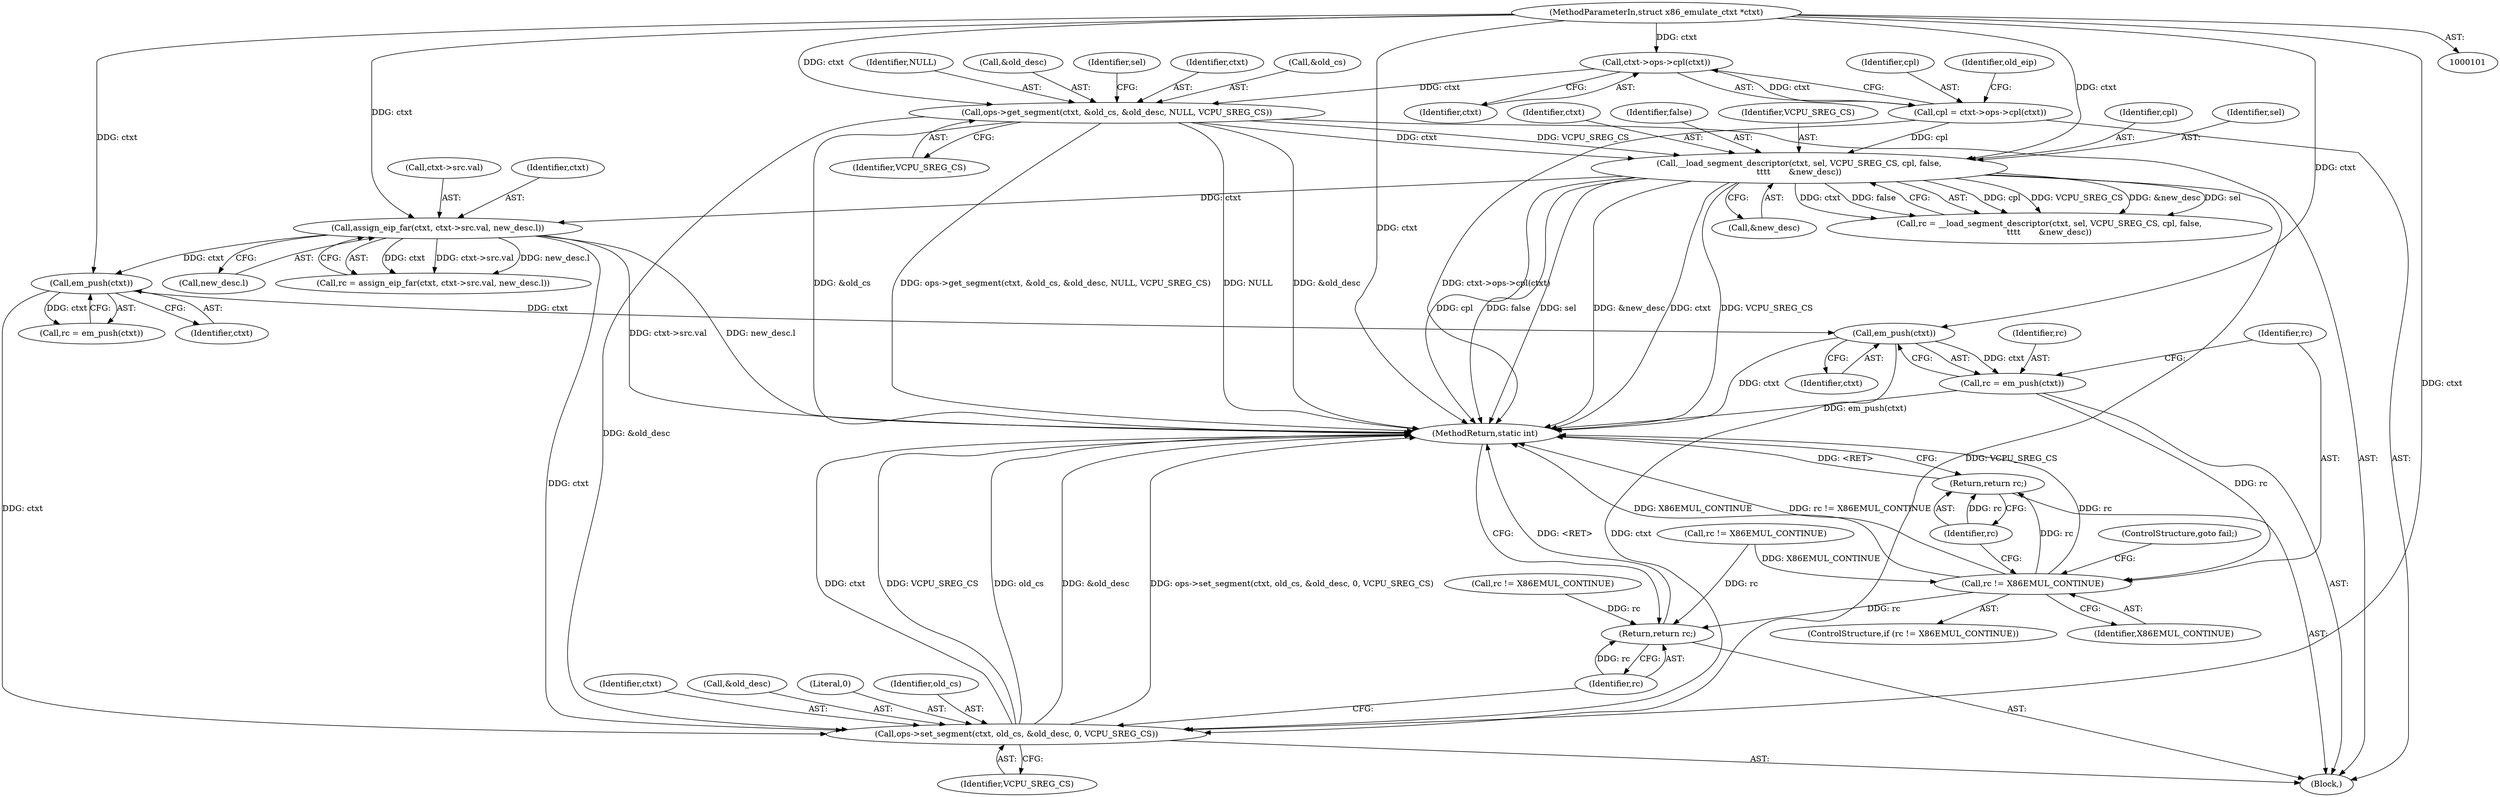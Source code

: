 digraph "0_linux_d1442d85cc30ea75f7d399474ca738e0bc96f715_0@pointer" {
"1000205" [label="(Call,em_push(ctxt))"];
"1000189" [label="(Call,em_push(ctxt))"];
"1000165" [label="(Call,assign_eip_far(ctxt, ctxt->src.val, new_desc.l))"];
"1000149" [label="(Call,__load_segment_descriptor(ctxt, sel, VCPU_SREG_CS, cpl, false,\n\t\t\t\t       &new_desc))"];
"1000126" [label="(Call,ops->get_segment(ctxt, &old_cs, &old_desc, NULL, VCPU_SREG_CS))"];
"1000119" [label="(Call,ctxt->ops->cpl(ctxt))"];
"1000102" [label="(MethodParameterIn,struct x86_emulate_ctxt *ctxt)"];
"1000117" [label="(Call,cpl = ctxt->ops->cpl(ctxt))"];
"1000203" [label="(Call,rc = em_push(ctxt))"];
"1000208" [label="(Call,rc != X86EMUL_CONTINUE)"];
"1000212" [label="(Return,return rc;)"];
"1000222" [label="(Return,return rc;)"];
"1000215" [label="(Call,ops->set_segment(ctxt, old_cs, &old_desc, 0, VCPU_SREG_CS))"];
"1000206" [label="(Identifier,ctxt)"];
"1000223" [label="(Identifier,rc)"];
"1000204" [label="(Identifier,rc)"];
"1000208" [label="(Call,rc != X86EMUL_CONTINUE)"];
"1000153" [label="(Identifier,cpl)"];
"1000126" [label="(Call,ops->get_segment(ctxt, &old_cs, &old_desc, NULL, VCPU_SREG_CS))"];
"1000151" [label="(Identifier,sel)"];
"1000211" [label="(ControlStructure,goto fail;)"];
"1000187" [label="(Call,rc = em_push(ctxt))"];
"1000216" [label="(Identifier,ctxt)"];
"1000147" [label="(Call,rc = __load_segment_descriptor(ctxt, sel, VCPU_SREG_CS, cpl, false,\n\t\t\t\t       &new_desc))"];
"1000172" [label="(Call,new_desc.l)"];
"1000222" [label="(Return,return rc;)"];
"1000132" [label="(Identifier,NULL)"];
"1000130" [label="(Call,&old_desc)"];
"1000103" [label="(Block,)"];
"1000218" [label="(Call,&old_desc)"];
"1000221" [label="(Identifier,VCPU_SREG_CS)"];
"1000122" [label="(Identifier,old_eip)"];
"1000220" [label="(Literal,0)"];
"1000215" [label="(Call,ops->set_segment(ctxt, old_cs, &old_desc, 0, VCPU_SREG_CS))"];
"1000176" [label="(Call,rc != X86EMUL_CONTINUE)"];
"1000118" [label="(Identifier,cpl)"];
"1000205" [label="(Call,em_push(ctxt))"];
"1000150" [label="(Identifier,ctxt)"];
"1000190" [label="(Identifier,ctxt)"];
"1000209" [label="(Identifier,rc)"];
"1000102" [label="(MethodParameterIn,struct x86_emulate_ctxt *ctxt)"];
"1000212" [label="(Return,return rc;)"];
"1000133" [label="(Identifier,VCPU_SREG_CS)"];
"1000136" [label="(Identifier,sel)"];
"1000210" [label="(Identifier,X86EMUL_CONTINUE)"];
"1000149" [label="(Call,__load_segment_descriptor(ctxt, sel, VCPU_SREG_CS, cpl, false,\n\t\t\t\t       &new_desc))"];
"1000119" [label="(Call,ctxt->ops->cpl(ctxt))"];
"1000120" [label="(Identifier,ctxt)"];
"1000117" [label="(Call,cpl = ctxt->ops->cpl(ctxt))"];
"1000163" [label="(Call,rc = assign_eip_far(ctxt, ctxt->src.val, new_desc.l))"];
"1000127" [label="(Identifier,ctxt)"];
"1000224" [label="(MethodReturn,static int)"];
"1000155" [label="(Call,&new_desc)"];
"1000154" [label="(Identifier,false)"];
"1000213" [label="(Identifier,rc)"];
"1000203" [label="(Call,rc = em_push(ctxt))"];
"1000166" [label="(Identifier,ctxt)"];
"1000152" [label="(Identifier,VCPU_SREG_CS)"];
"1000217" [label="(Identifier,old_cs)"];
"1000165" [label="(Call,assign_eip_far(ctxt, ctxt->src.val, new_desc.l))"];
"1000189" [label="(Call,em_push(ctxt))"];
"1000128" [label="(Call,&old_cs)"];
"1000167" [label="(Call,ctxt->src.val)"];
"1000192" [label="(Call,rc != X86EMUL_CONTINUE)"];
"1000207" [label="(ControlStructure,if (rc != X86EMUL_CONTINUE))"];
"1000205" -> "1000203"  [label="AST: "];
"1000205" -> "1000206"  [label="CFG: "];
"1000206" -> "1000205"  [label="AST: "];
"1000203" -> "1000205"  [label="CFG: "];
"1000205" -> "1000224"  [label="DDG: ctxt"];
"1000205" -> "1000203"  [label="DDG: ctxt"];
"1000189" -> "1000205"  [label="DDG: ctxt"];
"1000102" -> "1000205"  [label="DDG: ctxt"];
"1000205" -> "1000215"  [label="DDG: ctxt"];
"1000189" -> "1000187"  [label="AST: "];
"1000189" -> "1000190"  [label="CFG: "];
"1000190" -> "1000189"  [label="AST: "];
"1000187" -> "1000189"  [label="CFG: "];
"1000189" -> "1000187"  [label="DDG: ctxt"];
"1000165" -> "1000189"  [label="DDG: ctxt"];
"1000102" -> "1000189"  [label="DDG: ctxt"];
"1000189" -> "1000215"  [label="DDG: ctxt"];
"1000165" -> "1000163"  [label="AST: "];
"1000165" -> "1000172"  [label="CFG: "];
"1000166" -> "1000165"  [label="AST: "];
"1000167" -> "1000165"  [label="AST: "];
"1000172" -> "1000165"  [label="AST: "];
"1000163" -> "1000165"  [label="CFG: "];
"1000165" -> "1000224"  [label="DDG: new_desc.l"];
"1000165" -> "1000224"  [label="DDG: ctxt->src.val"];
"1000165" -> "1000163"  [label="DDG: ctxt"];
"1000165" -> "1000163"  [label="DDG: ctxt->src.val"];
"1000165" -> "1000163"  [label="DDG: new_desc.l"];
"1000149" -> "1000165"  [label="DDG: ctxt"];
"1000102" -> "1000165"  [label="DDG: ctxt"];
"1000165" -> "1000215"  [label="DDG: ctxt"];
"1000149" -> "1000147"  [label="AST: "];
"1000149" -> "1000155"  [label="CFG: "];
"1000150" -> "1000149"  [label="AST: "];
"1000151" -> "1000149"  [label="AST: "];
"1000152" -> "1000149"  [label="AST: "];
"1000153" -> "1000149"  [label="AST: "];
"1000154" -> "1000149"  [label="AST: "];
"1000155" -> "1000149"  [label="AST: "];
"1000147" -> "1000149"  [label="CFG: "];
"1000149" -> "1000224"  [label="DDG: VCPU_SREG_CS"];
"1000149" -> "1000224"  [label="DDG: cpl"];
"1000149" -> "1000224"  [label="DDG: false"];
"1000149" -> "1000224"  [label="DDG: sel"];
"1000149" -> "1000224"  [label="DDG: &new_desc"];
"1000149" -> "1000224"  [label="DDG: ctxt"];
"1000149" -> "1000147"  [label="DDG: cpl"];
"1000149" -> "1000147"  [label="DDG: VCPU_SREG_CS"];
"1000149" -> "1000147"  [label="DDG: &new_desc"];
"1000149" -> "1000147"  [label="DDG: sel"];
"1000149" -> "1000147"  [label="DDG: ctxt"];
"1000149" -> "1000147"  [label="DDG: false"];
"1000126" -> "1000149"  [label="DDG: ctxt"];
"1000126" -> "1000149"  [label="DDG: VCPU_SREG_CS"];
"1000102" -> "1000149"  [label="DDG: ctxt"];
"1000117" -> "1000149"  [label="DDG: cpl"];
"1000149" -> "1000215"  [label="DDG: VCPU_SREG_CS"];
"1000126" -> "1000103"  [label="AST: "];
"1000126" -> "1000133"  [label="CFG: "];
"1000127" -> "1000126"  [label="AST: "];
"1000128" -> "1000126"  [label="AST: "];
"1000130" -> "1000126"  [label="AST: "];
"1000132" -> "1000126"  [label="AST: "];
"1000133" -> "1000126"  [label="AST: "];
"1000136" -> "1000126"  [label="CFG: "];
"1000126" -> "1000224"  [label="DDG: &old_desc"];
"1000126" -> "1000224"  [label="DDG: ops->get_segment(ctxt, &old_cs, &old_desc, NULL, VCPU_SREG_CS)"];
"1000126" -> "1000224"  [label="DDG: NULL"];
"1000126" -> "1000224"  [label="DDG: &old_cs"];
"1000119" -> "1000126"  [label="DDG: ctxt"];
"1000102" -> "1000126"  [label="DDG: ctxt"];
"1000126" -> "1000215"  [label="DDG: &old_desc"];
"1000119" -> "1000117"  [label="AST: "];
"1000119" -> "1000120"  [label="CFG: "];
"1000120" -> "1000119"  [label="AST: "];
"1000117" -> "1000119"  [label="CFG: "];
"1000119" -> "1000117"  [label="DDG: ctxt"];
"1000102" -> "1000119"  [label="DDG: ctxt"];
"1000102" -> "1000101"  [label="AST: "];
"1000102" -> "1000224"  [label="DDG: ctxt"];
"1000102" -> "1000215"  [label="DDG: ctxt"];
"1000117" -> "1000103"  [label="AST: "];
"1000118" -> "1000117"  [label="AST: "];
"1000122" -> "1000117"  [label="CFG: "];
"1000117" -> "1000224"  [label="DDG: ctxt->ops->cpl(ctxt)"];
"1000203" -> "1000103"  [label="AST: "];
"1000204" -> "1000203"  [label="AST: "];
"1000209" -> "1000203"  [label="CFG: "];
"1000203" -> "1000224"  [label="DDG: em_push(ctxt)"];
"1000203" -> "1000208"  [label="DDG: rc"];
"1000208" -> "1000207"  [label="AST: "];
"1000208" -> "1000210"  [label="CFG: "];
"1000209" -> "1000208"  [label="AST: "];
"1000210" -> "1000208"  [label="AST: "];
"1000211" -> "1000208"  [label="CFG: "];
"1000213" -> "1000208"  [label="CFG: "];
"1000208" -> "1000224"  [label="DDG: rc"];
"1000208" -> "1000224"  [label="DDG: X86EMUL_CONTINUE"];
"1000208" -> "1000224"  [label="DDG: rc != X86EMUL_CONTINUE"];
"1000192" -> "1000208"  [label="DDG: X86EMUL_CONTINUE"];
"1000208" -> "1000212"  [label="DDG: rc"];
"1000208" -> "1000222"  [label="DDG: rc"];
"1000212" -> "1000103"  [label="AST: "];
"1000212" -> "1000213"  [label="CFG: "];
"1000213" -> "1000212"  [label="AST: "];
"1000224" -> "1000212"  [label="CFG: "];
"1000212" -> "1000224"  [label="DDG: <RET>"];
"1000213" -> "1000212"  [label="DDG: rc"];
"1000222" -> "1000103"  [label="AST: "];
"1000222" -> "1000223"  [label="CFG: "];
"1000223" -> "1000222"  [label="AST: "];
"1000224" -> "1000222"  [label="CFG: "];
"1000222" -> "1000224"  [label="DDG: <RET>"];
"1000223" -> "1000222"  [label="DDG: rc"];
"1000192" -> "1000222"  [label="DDG: rc"];
"1000176" -> "1000222"  [label="DDG: rc"];
"1000215" -> "1000103"  [label="AST: "];
"1000215" -> "1000221"  [label="CFG: "];
"1000216" -> "1000215"  [label="AST: "];
"1000217" -> "1000215"  [label="AST: "];
"1000218" -> "1000215"  [label="AST: "];
"1000220" -> "1000215"  [label="AST: "];
"1000221" -> "1000215"  [label="AST: "];
"1000223" -> "1000215"  [label="CFG: "];
"1000215" -> "1000224"  [label="DDG: ctxt"];
"1000215" -> "1000224"  [label="DDG: VCPU_SREG_CS"];
"1000215" -> "1000224"  [label="DDG: old_cs"];
"1000215" -> "1000224"  [label="DDG: &old_desc"];
"1000215" -> "1000224"  [label="DDG: ops->set_segment(ctxt, old_cs, &old_desc, 0, VCPU_SREG_CS)"];
}
